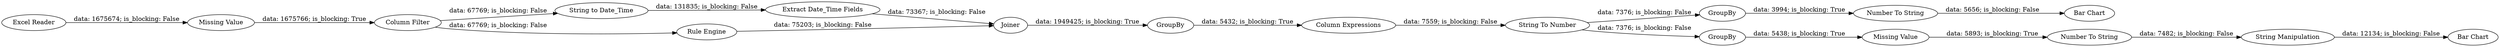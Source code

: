 digraph {
	"7174620027917913394_23" [label=Joiner]
	"7174620027917913394_4" [label="String to Date_Time"]
	"7174620027917913394_2" [label="Missing Value"]
	"7174620027917913394_28" [label=GroupBy]
	"7174620027917913394_36" [label="Bar Chart"]
	"7174620027917913394_34" [label="Number To String"]
	"7174620027917913394_1" [label="Excel Reader"]
	"7174620027917913394_24" [label=GroupBy]
	"7174620027917913394_32" [label="Number To String"]
	"7174620027917913394_14" [label="Rule Engine"]
	"7174620027917913394_22" [label="Extract Date_Time Fields"]
	"7174620027917913394_17" [label="Column Expressions"]
	"7174620027917913394_27" [label="String To Number"]
	"7174620027917913394_33" [label="Missing Value"]
	"7174620027917913394_35" [label="String Manipulation"]
	"7174620027917913394_3" [label="Column Filter"]
	"7174620027917913394_29" [label=GroupBy]
	"7174620027917913394_30" [label="Bar Chart"]
	"7174620027917913394_4" -> "7174620027917913394_22" [label="data: 131835; is_blocking: False"]
	"7174620027917913394_3" -> "7174620027917913394_4" [label="data: 67769; is_blocking: False"]
	"7174620027917913394_34" -> "7174620027917913394_35" [label="data: 7482; is_blocking: False"]
	"7174620027917913394_27" -> "7174620027917913394_29" [label="data: 7376; is_blocking: False"]
	"7174620027917913394_14" -> "7174620027917913394_23" [label="data: 75203; is_blocking: False"]
	"7174620027917913394_28" -> "7174620027917913394_32" [label="data: 3994; is_blocking: True"]
	"7174620027917913394_2" -> "7174620027917913394_3" [label="data: 1675766; is_blocking: True"]
	"7174620027917913394_32" -> "7174620027917913394_30" [label="data: 5656; is_blocking: False"]
	"7174620027917913394_17" -> "7174620027917913394_27" [label="data: 7559; is_blocking: False"]
	"7174620027917913394_22" -> "7174620027917913394_23" [label="data: 73367; is_blocking: False"]
	"7174620027917913394_27" -> "7174620027917913394_28" [label="data: 7376; is_blocking: False"]
	"7174620027917913394_3" -> "7174620027917913394_14" [label="data: 67769; is_blocking: False"]
	"7174620027917913394_1" -> "7174620027917913394_2" [label="data: 1675674; is_blocking: False"]
	"7174620027917913394_23" -> "7174620027917913394_24" [label="data: 1949425; is_blocking: True"]
	"7174620027917913394_33" -> "7174620027917913394_34" [label="data: 5893; is_blocking: True"]
	"7174620027917913394_24" -> "7174620027917913394_17" [label="data: 5432; is_blocking: True"]
	"7174620027917913394_29" -> "7174620027917913394_33" [label="data: 5438; is_blocking: True"]
	"7174620027917913394_35" -> "7174620027917913394_36" [label="data: 12134; is_blocking: False"]
	rankdir=LR
}
